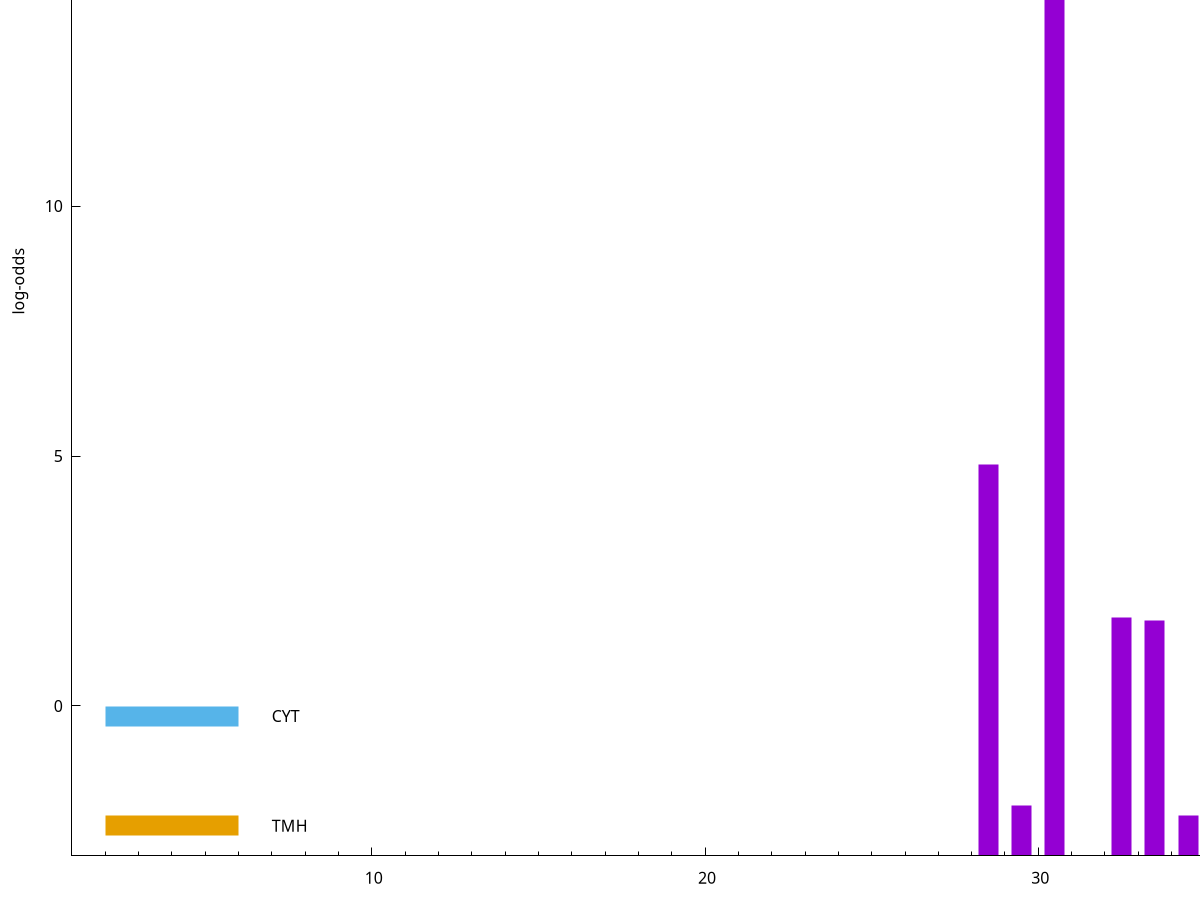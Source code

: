 set title "LipoP predictions for SRR4017826.gff"
set size 2., 1.4
set xrange [1:70] 
set mxtics 10
set yrange [-3:20]
set y2range [0:23]
set ylabel "log-odds"
set term postscript eps color solid "Helvetica" 30
set output "SRR4017826.gff25.eps"
set arrow from 2,15.2977 to 6,15.2977 nohead lt 1 lw 20
set label "SpI" at 7,15.2977
set arrow from 2,-0.200913 to 6,-0.200913 nohead lt 3 lw 20
set label "CYT" at 7,-0.200913
set arrow from 2,-2.39442 to 6,-2.39442 nohead lt 4 lw 20
set label "TMH" at 7,-2.39442
set arrow from 2,15.2977 to 6,15.2977 nohead lt 1 lw 20
set label "SpI" at 7,15.2977
# NOTE: The scores below are the log-odds scores with the threshold
# NOTE: subtracted (a hack to make gnuplot make the histogram all
# NOTE: look nice).
plot "-" axes x1y2 title "" with impulses lt 1 lw 20
30.500000 18.296200
28.500000 7.825780
36.500000 5.520080
32.500000 4.768230
33.500000 4.718820
35.500000 2.850866
37.500000 2.553528
38.500000 2.313479
29.500000 1.004500
34.500000 0.813390
e
exit
